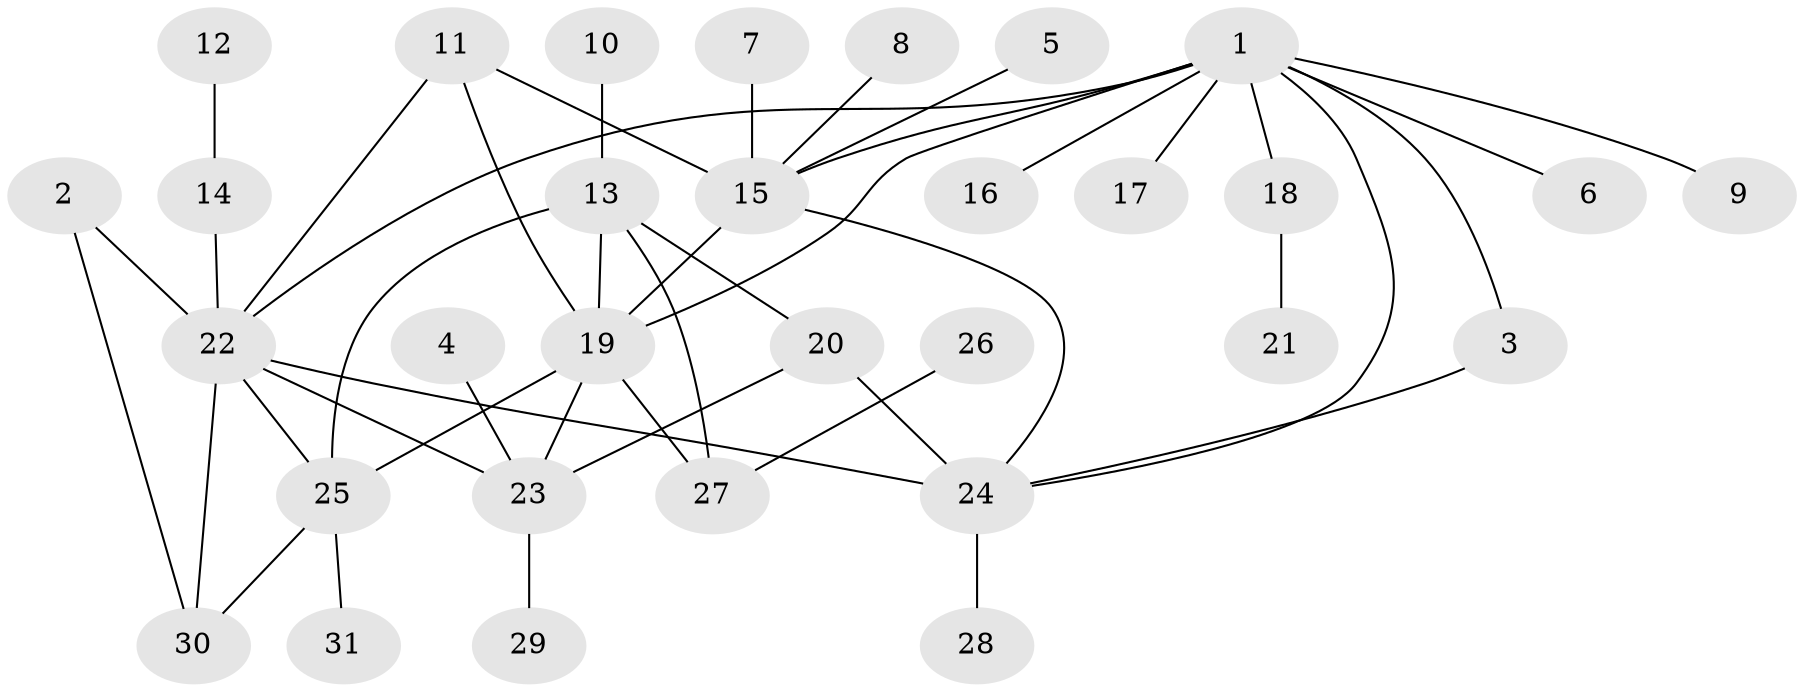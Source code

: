 // original degree distribution, {9: 0.016129032258064516, 4: 0.06451612903225806, 3: 0.06451612903225806, 5: 0.11290322580645161, 6: 0.04838709677419355, 7: 0.016129032258064516, 8: 0.016129032258064516, 2: 0.16129032258064516, 1: 0.5}
// Generated by graph-tools (version 1.1) at 2025/26/03/09/25 03:26:44]
// undirected, 31 vertices, 44 edges
graph export_dot {
graph [start="1"]
  node [color=gray90,style=filled];
  1;
  2;
  3;
  4;
  5;
  6;
  7;
  8;
  9;
  10;
  11;
  12;
  13;
  14;
  15;
  16;
  17;
  18;
  19;
  20;
  21;
  22;
  23;
  24;
  25;
  26;
  27;
  28;
  29;
  30;
  31;
  1 -- 3 [weight=1.0];
  1 -- 6 [weight=1.0];
  1 -- 9 [weight=1.0];
  1 -- 15 [weight=1.0];
  1 -- 16 [weight=1.0];
  1 -- 17 [weight=1.0];
  1 -- 18 [weight=1.0];
  1 -- 19 [weight=1.0];
  1 -- 22 [weight=1.0];
  1 -- 24 [weight=1.0];
  2 -- 22 [weight=1.0];
  2 -- 30 [weight=1.0];
  3 -- 24 [weight=1.0];
  4 -- 23 [weight=1.0];
  5 -- 15 [weight=1.0];
  7 -- 15 [weight=1.0];
  8 -- 15 [weight=1.0];
  10 -- 13 [weight=1.0];
  11 -- 15 [weight=1.0];
  11 -- 19 [weight=1.0];
  11 -- 22 [weight=1.0];
  12 -- 14 [weight=1.0];
  13 -- 19 [weight=1.0];
  13 -- 20 [weight=2.0];
  13 -- 25 [weight=1.0];
  13 -- 27 [weight=1.0];
  14 -- 22 [weight=1.0];
  15 -- 19 [weight=1.0];
  15 -- 24 [weight=1.0];
  18 -- 21 [weight=1.0];
  19 -- 23 [weight=1.0];
  19 -- 25 [weight=1.0];
  19 -- 27 [weight=1.0];
  20 -- 23 [weight=1.0];
  20 -- 24 [weight=2.0];
  22 -- 23 [weight=1.0];
  22 -- 24 [weight=1.0];
  22 -- 25 [weight=1.0];
  22 -- 30 [weight=1.0];
  23 -- 29 [weight=1.0];
  24 -- 28 [weight=1.0];
  25 -- 30 [weight=1.0];
  25 -- 31 [weight=1.0];
  26 -- 27 [weight=1.0];
}
